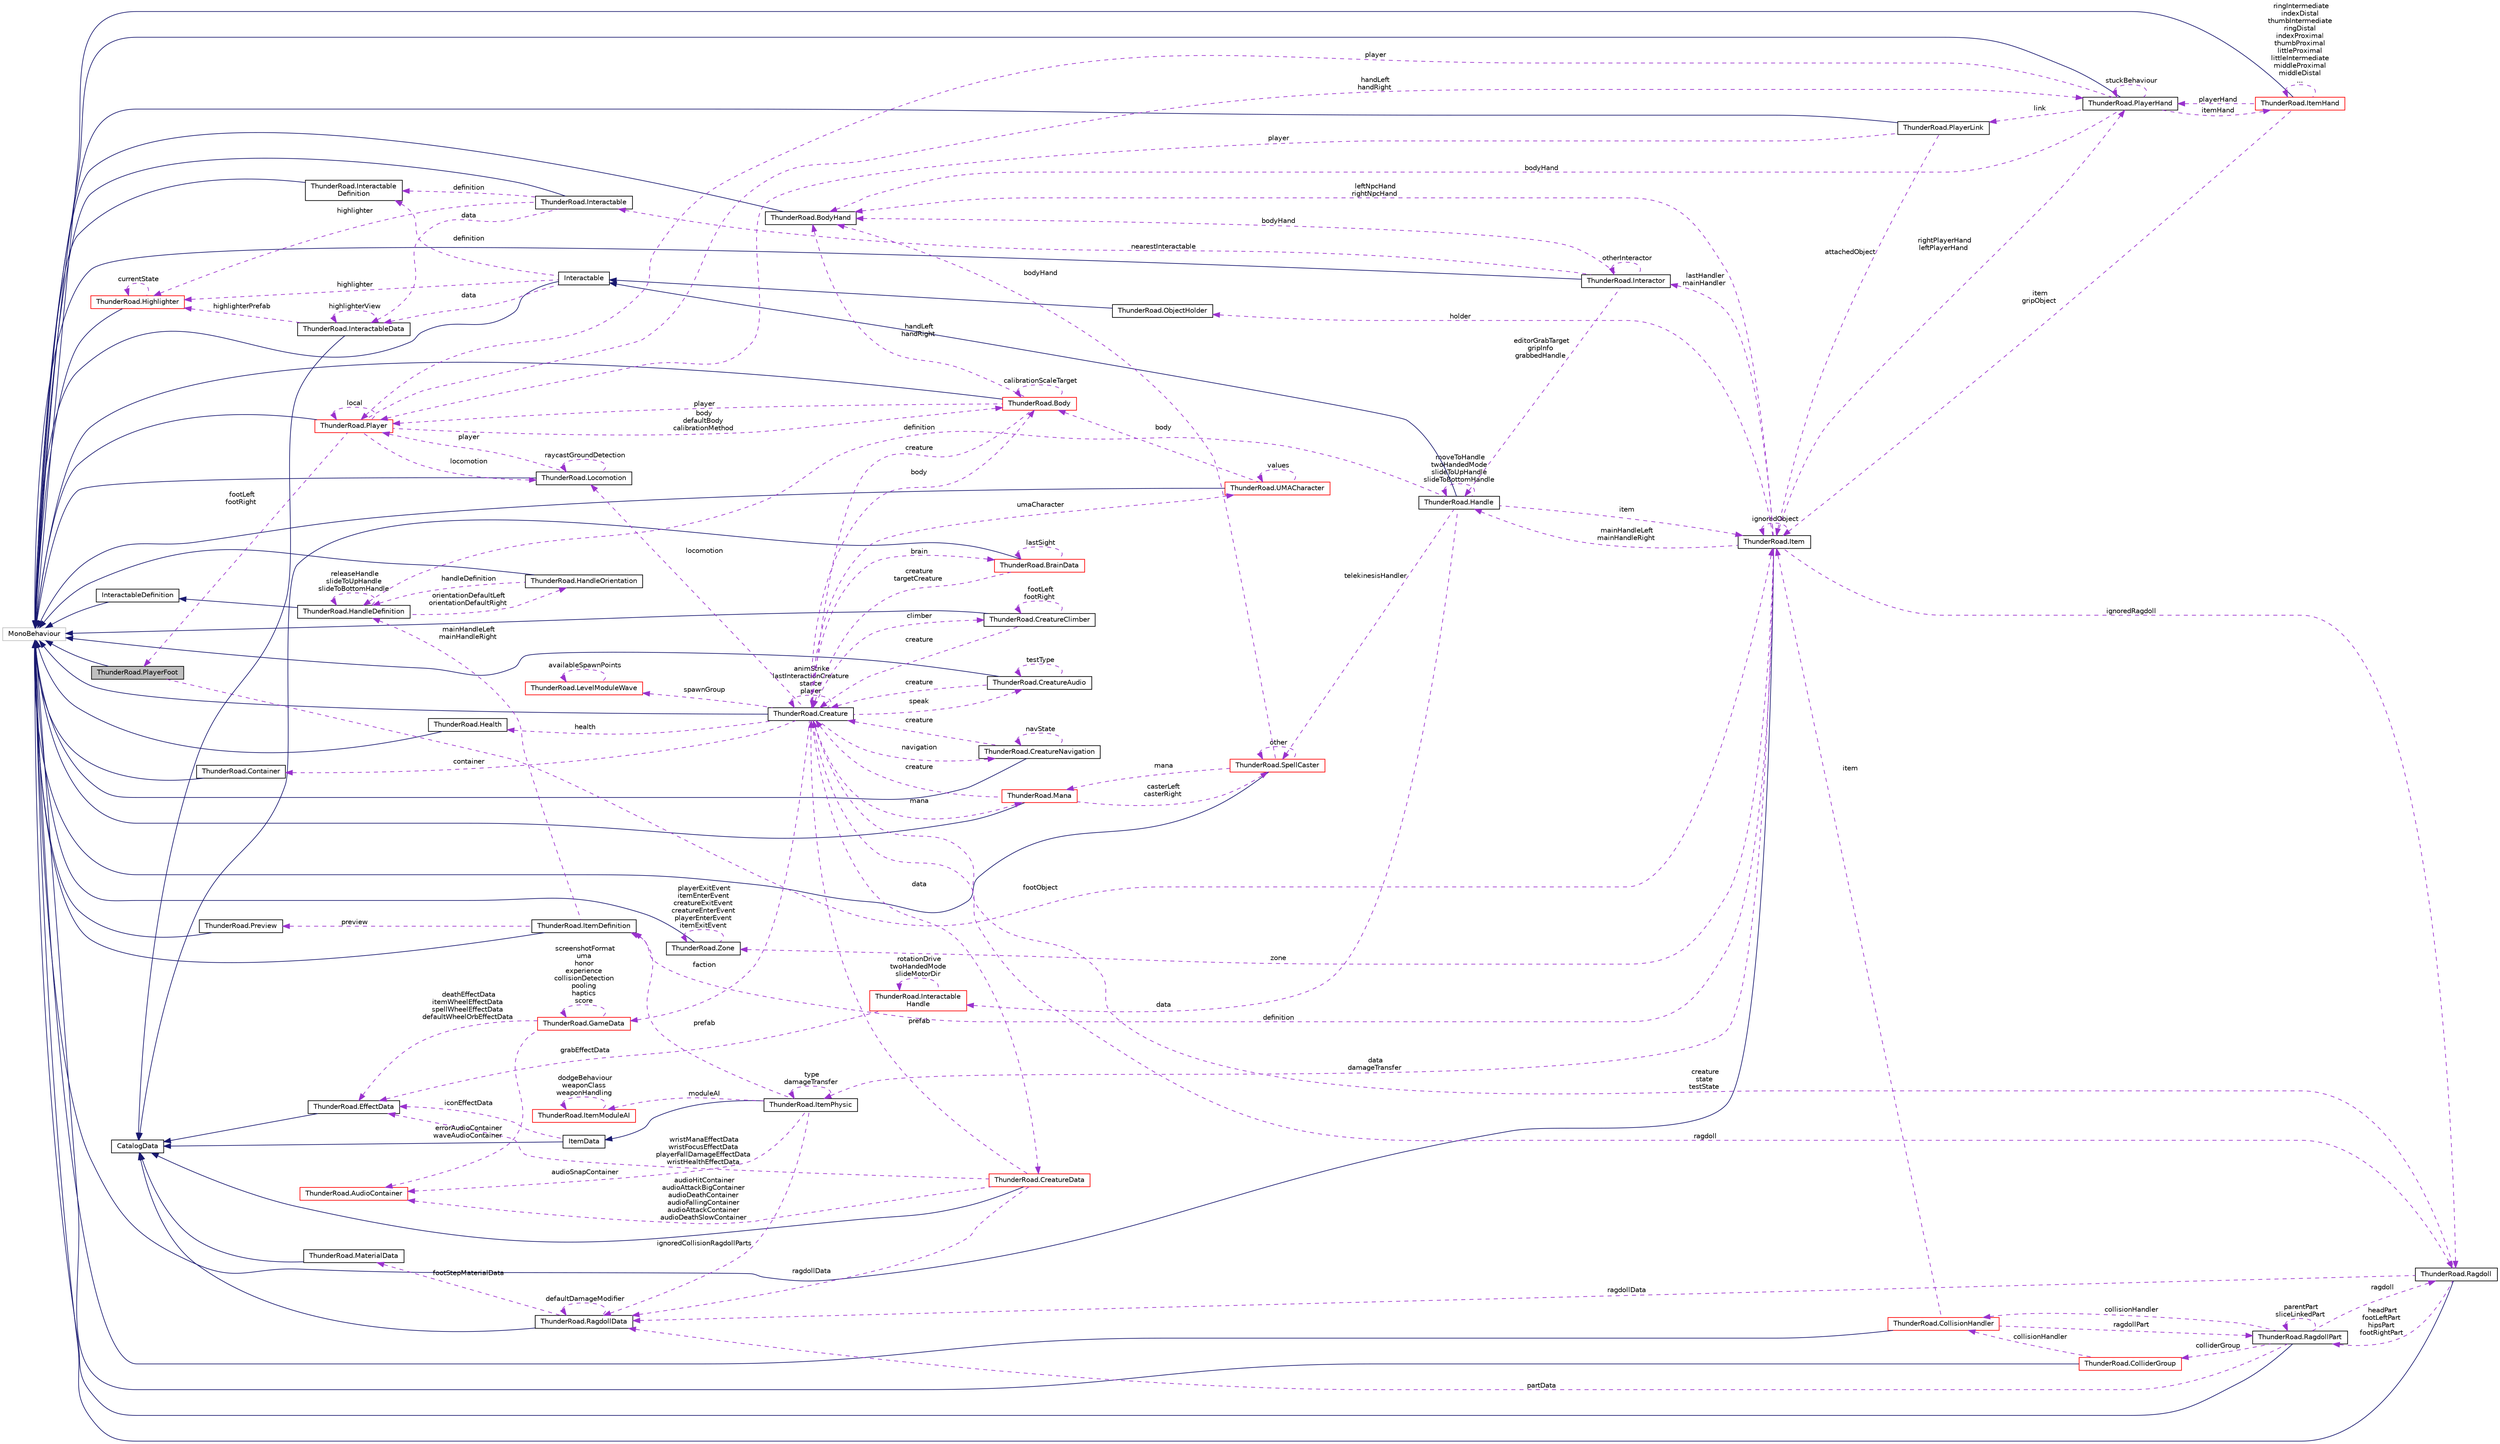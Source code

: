 digraph "ThunderRoad.PlayerFoot"
{
 // LATEX_PDF_SIZE
  edge [fontname="Helvetica",fontsize="10",labelfontname="Helvetica",labelfontsize="10"];
  node [fontname="Helvetica",fontsize="10",shape=record];
  rankdir="LR";
  Node1 [label="ThunderRoad.PlayerFoot",height=0.2,width=0.4,color="black", fillcolor="grey75", style="filled", fontcolor="black",tooltip="Class PlayerFoot. Implements the UnityEngine.MonoBehaviour"];
  Node2 -> Node1 [dir="back",color="midnightblue",fontsize="10",style="solid",fontname="Helvetica"];
  Node2 [label="MonoBehaviour",height=0.2,width=0.4,color="grey75", fillcolor="white", style="filled",tooltip=" "];
  Node3 -> Node1 [dir="back",color="darkorchid3",fontsize="10",style="dashed",label=" footObject" ,fontname="Helvetica"];
  Node3 [label="ThunderRoad.Item",height=0.2,width=0.4,color="black", fillcolor="white", style="filled",URL="$class_thunder_road_1_1_item.html",tooltip="Class Item. Implements the UnityEngine.MonoBehaviour"];
  Node2 -> Node3 [dir="back",color="midnightblue",fontsize="10",style="solid",fontname="Helvetica"];
  Node4 -> Node3 [dir="back",color="darkorchid3",fontsize="10",style="dashed",label=" lastHandler\nmainHandler" ,fontname="Helvetica"];
  Node4 [label="ThunderRoad.Interactor",height=0.2,width=0.4,color="black", fillcolor="white", style="filled",URL="$class_thunder_road_1_1_interactor.html",tooltip="Class Interactor. Implements the UnityEngine.MonoBehaviour"];
  Node2 -> Node4 [dir="back",color="midnightblue",fontsize="10",style="solid",fontname="Helvetica"];
  Node4 -> Node4 [dir="back",color="darkorchid3",fontsize="10",style="dashed",label=" otherInteractor" ,fontname="Helvetica"];
  Node5 -> Node4 [dir="back",color="darkorchid3",fontsize="10",style="dashed",label=" editorGrabTarget\ngripInfo\ngrabbedHandle" ,fontname="Helvetica"];
  Node5 [label="ThunderRoad.Handle",height=0.2,width=0.4,color="black", fillcolor="white", style="filled",URL="$class_thunder_road_1_1_handle.html",tooltip="Class Handle. Implements the ThunderRoad.Interactable"];
  Node6 -> Node5 [dir="back",color="midnightblue",fontsize="10",style="solid",fontname="Helvetica"];
  Node6 [label="Interactable",height=0.2,width=0.4,color="black", fillcolor="white", style="filled",URL="$class_thunder_road_1_1_interactable.html",tooltip="Class Interactable. Implements the UnityEngine.MonoBehaviour"];
  Node2 -> Node6 [dir="back",color="midnightblue",fontsize="10",style="solid",fontname="Helvetica"];
  Node7 -> Node6 [dir="back",color="darkorchid3",fontsize="10",style="dashed",label=" highlighter" ,fontname="Helvetica"];
  Node7 [label="ThunderRoad.Highlighter",height=0.2,width=0.4,color="red", fillcolor="white", style="filled",URL="$class_thunder_road_1_1_highlighter.html",tooltip="Class Highlighter. Implements the UnityEngine.MonoBehaviour"];
  Node2 -> Node7 [dir="back",color="midnightblue",fontsize="10",style="solid",fontname="Helvetica"];
  Node7 -> Node7 [dir="back",color="darkorchid3",fontsize="10",style="dashed",label=" currentState" ,fontname="Helvetica"];
  Node10 -> Node6 [dir="back",color="darkorchid3",fontsize="10",style="dashed",label=" data" ,fontname="Helvetica"];
  Node10 [label="ThunderRoad.InteractableData",height=0.2,width=0.4,color="black", fillcolor="white", style="filled",URL="$class_thunder_road_1_1_interactable_data.html",tooltip="Class InteractableData. Implements the ThunderRoad.CatalogData"];
  Node11 -> Node10 [dir="back",color="midnightblue",fontsize="10",style="solid",fontname="Helvetica"];
  Node11 [label="CatalogData",height=0.2,width=0.4,color="black", fillcolor="white", style="filled",URL="$class_thunder_road_1_1_catalog_data.html",tooltip="Class CatalogData."];
  Node7 -> Node10 [dir="back",color="darkorchid3",fontsize="10",style="dashed",label=" highlighterPrefab" ,fontname="Helvetica"];
  Node10 -> Node10 [dir="back",color="darkorchid3",fontsize="10",style="dashed",label=" highlighterView" ,fontname="Helvetica"];
  Node12 -> Node6 [dir="back",color="darkorchid3",fontsize="10",style="dashed",label=" definition" ,fontname="Helvetica"];
  Node12 [label="ThunderRoad.Interactable\lDefinition",height=0.2,width=0.4,color="black", fillcolor="white", style="filled",URL="$class_thunder_road_1_1_interactable_definition.html",tooltip="Class InteractableDefinition. Implements the UnityEngine.MonoBehaviour"];
  Node2 -> Node12 [dir="back",color="midnightblue",fontsize="10",style="solid",fontname="Helvetica"];
  Node13 -> Node5 [dir="back",color="darkorchid3",fontsize="10",style="dashed",label=" definition" ,fontname="Helvetica"];
  Node13 [label="ThunderRoad.HandleDefinition",height=0.2,width=0.4,color="black", fillcolor="white", style="filled",URL="$class_thunder_road_1_1_handle_definition.html",tooltip="Class HandleDefinition. Implements the ThunderRoad.InteractableDefinition"];
  Node14 -> Node13 [dir="back",color="midnightblue",fontsize="10",style="solid",fontname="Helvetica"];
  Node14 [label="InteractableDefinition",height=0.2,width=0.4,color="black", fillcolor="white", style="filled",URL="$class_thunder_road_1_1_interactable_definition.html",tooltip="Class InteractableDefinition. Implements the UnityEngine.MonoBehaviour"];
  Node2 -> Node14 [dir="back",color="midnightblue",fontsize="10",style="solid",fontname="Helvetica"];
  Node15 -> Node13 [dir="back",color="darkorchid3",fontsize="10",style="dashed",label=" orientationDefaultLeft\norientationDefaultRight" ,fontname="Helvetica"];
  Node15 [label="ThunderRoad.HandleOrientation",height=0.2,width=0.4,color="black", fillcolor="white", style="filled",URL="$class_thunder_road_1_1_handle_orientation.html",tooltip="Class HandleOrientation. Implements the UnityEngine.MonoBehaviour"];
  Node2 -> Node15 [dir="back",color="midnightblue",fontsize="10",style="solid",fontname="Helvetica"];
  Node13 -> Node15 [dir="back",color="darkorchid3",fontsize="10",style="dashed",label=" handleDefinition" ,fontname="Helvetica"];
  Node13 -> Node13 [dir="back",color="darkorchid3",fontsize="10",style="dashed",label=" releaseHandle\nslideToUpHandle\nslideToBottomHandle" ,fontname="Helvetica"];
  Node16 -> Node5 [dir="back",color="darkorchid3",fontsize="10",style="dashed",label=" data" ,fontname="Helvetica"];
  Node16 [label="ThunderRoad.Interactable\lHandle",height=0.2,width=0.4,color="red", fillcolor="white", style="filled",URL="$class_thunder_road_1_1_interactable_handle.html",tooltip="Class InteractableHandle. Implements the ThunderRoad.InteractableData"];
  Node18 -> Node16 [dir="back",color="darkorchid3",fontsize="10",style="dashed",label=" grabEffectData" ,fontname="Helvetica"];
  Node18 [label="ThunderRoad.EffectData",height=0.2,width=0.4,color="black", fillcolor="white", style="filled",URL="$class_thunder_road_1_1_effect_data.html",tooltip="Class EffectData. Implements the ThunderRoad.CatalogData"];
  Node11 -> Node18 [dir="back",color="midnightblue",fontsize="10",style="solid",fontname="Helvetica"];
  Node16 -> Node16 [dir="back",color="darkorchid3",fontsize="10",style="dashed",label=" rotationDrive\ntwoHandedMode\nslideMotorDir" ,fontname="Helvetica"];
  Node20 -> Node5 [dir="back",color="darkorchid3",fontsize="10",style="dashed",label=" telekinesisHandler" ,fontname="Helvetica"];
  Node20 [label="ThunderRoad.SpellCaster",height=0.2,width=0.4,color="red", fillcolor="white", style="filled",URL="$class_thunder_road_1_1_spell_caster.html",tooltip="Class SpellCaster. Implements the UnityEngine.MonoBehaviour"];
  Node2 -> Node20 [dir="back",color="midnightblue",fontsize="10",style="solid",fontname="Helvetica"];
  Node20 -> Node20 [dir="back",color="darkorchid3",fontsize="10",style="dashed",label=" other" ,fontname="Helvetica"];
  Node27 -> Node20 [dir="back",color="darkorchid3",fontsize="10",style="dashed",label=" mana" ,fontname="Helvetica"];
  Node27 [label="ThunderRoad.Mana",height=0.2,width=0.4,color="red", fillcolor="white", style="filled",URL="$class_thunder_road_1_1_mana.html",tooltip="Class Mana. Implements the UnityEngine.MonoBehaviour"];
  Node2 -> Node27 [dir="back",color="midnightblue",fontsize="10",style="solid",fontname="Helvetica"];
  Node20 -> Node27 [dir="back",color="darkorchid3",fontsize="10",style="dashed",label=" casterLeft\ncasterRight" ,fontname="Helvetica"];
  Node29 -> Node27 [dir="back",color="darkorchid3",fontsize="10",style="dashed",label=" creature" ,fontname="Helvetica"];
  Node29 [label="ThunderRoad.Creature",height=0.2,width=0.4,color="black", fillcolor="white", style="filled",URL="$class_thunder_road_1_1_creature.html",tooltip="Class Creature. Implements the UnityEngine.MonoBehaviour"];
  Node2 -> Node29 [dir="back",color="midnightblue",fontsize="10",style="solid",fontname="Helvetica"];
  Node30 -> Node29 [dir="back",color="darkorchid3",fontsize="10",style="dashed",label=" climber" ,fontname="Helvetica"];
  Node30 [label="ThunderRoad.CreatureClimber",height=0.2,width=0.4,color="black", fillcolor="white", style="filled",URL="$class_thunder_road_1_1_creature_climber.html",tooltip="Class CreatureClimber. Implements the UnityEngine.MonoBehaviour"];
  Node2 -> Node30 [dir="back",color="midnightblue",fontsize="10",style="solid",fontname="Helvetica"];
  Node30 -> Node30 [dir="back",color="darkorchid3",fontsize="10",style="dashed",label=" footLeft\nfootRight" ,fontname="Helvetica"];
  Node29 -> Node30 [dir="back",color="darkorchid3",fontsize="10",style="dashed",label=" creature" ,fontname="Helvetica"];
  Node31 -> Node29 [dir="back",color="darkorchid3",fontsize="10",style="dashed",label=" health" ,fontname="Helvetica"];
  Node31 [label="ThunderRoad.Health",height=0.2,width=0.4,color="black", fillcolor="white", style="filled",URL="$class_thunder_road_1_1_health.html",tooltip="Class Health. Implements the UnityEngine.MonoBehaviour"];
  Node2 -> Node31 [dir="back",color="midnightblue",fontsize="10",style="solid",fontname="Helvetica"];
  Node32 -> Node29 [dir="back",color="darkorchid3",fontsize="10",style="dashed",label=" faction" ,fontname="Helvetica"];
  Node32 [label="ThunderRoad.GameData",height=0.2,width=0.4,color="red", fillcolor="white", style="filled",URL="$class_thunder_road_1_1_game_data.html",tooltip="Class GameData."];
  Node32 -> Node32 [dir="back",color="darkorchid3",fontsize="10",style="dashed",label=" screenshotFormat\numa\nhonor\nexperience\ncollisionDetection\npooling\nhaptics\nscore" ,fontname="Helvetica"];
  Node18 -> Node32 [dir="back",color="darkorchid3",fontsize="10",style="dashed",label=" deathEffectData\nitemWheelEffectData\nspellWheelEffectData\ndefaultWheelOrbEffectData" ,fontname="Helvetica"];
  Node25 -> Node32 [dir="back",color="darkorchid3",fontsize="10",style="dashed",label=" errorAudioContainer\nwaveAudioContainer" ,fontname="Helvetica"];
  Node25 [label="ThunderRoad.AudioContainer",height=0.2,width=0.4,color="red", fillcolor="white", style="filled",URL="$class_thunder_road_1_1_audio_container.html",tooltip="Class AudioContainer. Implements the UnityEngine.ScriptableObject"];
  Node33 -> Node29 [dir="back",color="darkorchid3",fontsize="10",style="dashed",label=" spawnGroup" ,fontname="Helvetica"];
  Node33 [label="ThunderRoad.LevelModuleWave",height=0.2,width=0.4,color="red", fillcolor="white", style="filled",URL="$class_thunder_road_1_1_level_module_wave.html",tooltip="Class LevelModuleWave. Implements the ThunderRoad.LevelModule"];
  Node33 -> Node33 [dir="back",color="darkorchid3",fontsize="10",style="dashed",label=" availableSpawnPoints" ,fontname="Helvetica"];
  Node36 -> Node29 [dir="back",color="darkorchid3",fontsize="10",style="dashed",label=" data" ,fontname="Helvetica"];
  Node36 [label="ThunderRoad.CreatureData",height=0.2,width=0.4,color="red", fillcolor="white", style="filled",URL="$class_thunder_road_1_1_creature_data.html",tooltip="Class CreatureData. Implements the ThunderRoad.CatalogData"];
  Node11 -> Node36 [dir="back",color="midnightblue",fontsize="10",style="solid",fontname="Helvetica"];
  Node37 -> Node36 [dir="back",color="darkorchid3",fontsize="10",style="dashed",label=" ragdollData" ,fontname="Helvetica"];
  Node37 [label="ThunderRoad.RagdollData",height=0.2,width=0.4,color="black", fillcolor="white", style="filled",URL="$class_thunder_road_1_1_ragdoll_data.html",tooltip="Class RagdollData. Implements the ThunderRoad.CatalogData"];
  Node11 -> Node37 [dir="back",color="midnightblue",fontsize="10",style="solid",fontname="Helvetica"];
  Node38 -> Node37 [dir="back",color="darkorchid3",fontsize="10",style="dashed",label=" footStepMaterialData" ,fontname="Helvetica"];
  Node38 [label="ThunderRoad.MaterialData",height=0.2,width=0.4,color="black", fillcolor="white", style="filled",URL="$class_thunder_road_1_1_material_data.html",tooltip="Class MaterialData. Implements the ThunderRoad.CatalogData"];
  Node11 -> Node38 [dir="back",color="midnightblue",fontsize="10",style="solid",fontname="Helvetica"];
  Node37 -> Node37 [dir="back",color="darkorchid3",fontsize="10",style="dashed",label=" defaultDamageModifier" ,fontname="Helvetica"];
  Node18 -> Node36 [dir="back",color="darkorchid3",fontsize="10",style="dashed",label=" wristManaEffectData\nwristFocusEffectData\nplayerFallDamageEffectData\nwristHealthEffectData" ,fontname="Helvetica"];
  Node25 -> Node36 [dir="back",color="darkorchid3",fontsize="10",style="dashed",label=" audioHitContainer\naudioAttackBigContainer\naudioDeathContainer\naudioFallingContainer\naudioAttackContainer\naudioDeathSlowContainer" ,fontname="Helvetica"];
  Node29 -> Node36 [dir="back",color="darkorchid3",fontsize="10",style="dashed",label=" prefab" ,fontname="Helvetica"];
  Node41 -> Node29 [dir="back",color="darkorchid3",fontsize="10",style="dashed",label=" locomotion" ,fontname="Helvetica"];
  Node41 [label="ThunderRoad.Locomotion",height=0.2,width=0.4,color="black", fillcolor="white", style="filled",URL="$class_thunder_road_1_1_locomotion.html",tooltip="Class Locomotion. Implements the UnityEngine.MonoBehaviour"];
  Node2 -> Node41 [dir="back",color="midnightblue",fontsize="10",style="solid",fontname="Helvetica"];
  Node42 -> Node41 [dir="back",color="darkorchid3",fontsize="10",style="dashed",label=" player" ,fontname="Helvetica"];
  Node42 [label="ThunderRoad.Player",height=0.2,width=0.4,color="red", fillcolor="white", style="filled",URL="$class_thunder_road_1_1_player.html",tooltip="Class Player. Implements the UnityEngine.MonoBehaviour"];
  Node2 -> Node42 [dir="back",color="midnightblue",fontsize="10",style="solid",fontname="Helvetica"];
  Node1 -> Node42 [dir="back",color="darkorchid3",fontsize="10",style="dashed",label=" footLeft\nfootRight" ,fontname="Helvetica"];
  Node42 -> Node42 [dir="back",color="darkorchid3",fontsize="10",style="dashed",label=" local" ,fontname="Helvetica"];
  Node41 -> Node42 [dir="back",color="darkorchid3",fontsize="10",style="dashed",label=" locomotion" ,fontname="Helvetica"];
  Node45 -> Node42 [dir="back",color="darkorchid3",fontsize="10",style="dashed",label=" body\ndefaultBody\ncalibrationMethod" ,fontname="Helvetica"];
  Node45 [label="ThunderRoad.Body",height=0.2,width=0.4,color="red", fillcolor="white", style="filled",URL="$class_thunder_road_1_1_body.html",tooltip="Class Body. Implements the UnityEngine.MonoBehaviour"];
  Node2 -> Node45 [dir="back",color="midnightblue",fontsize="10",style="solid",fontname="Helvetica"];
  Node42 -> Node45 [dir="back",color="darkorchid3",fontsize="10",style="dashed",label=" player" ,fontname="Helvetica"];
  Node45 -> Node45 [dir="back",color="darkorchid3",fontsize="10",style="dashed",label=" calibrationScaleTarget" ,fontname="Helvetica"];
  Node29 -> Node45 [dir="back",color="darkorchid3",fontsize="10",style="dashed",label=" creature" ,fontname="Helvetica"];
  Node47 -> Node45 [dir="back",color="darkorchid3",fontsize="10",style="dashed",label=" handLeft\nhandRight" ,fontname="Helvetica"];
  Node47 [label="ThunderRoad.BodyHand",height=0.2,width=0.4,color="black", fillcolor="white", style="filled",URL="$class_thunder_road_1_1_body_hand.html",tooltip="Class BodyHand. Implements the UnityEngine.MonoBehaviour"];
  Node2 -> Node47 [dir="back",color="midnightblue",fontsize="10",style="solid",fontname="Helvetica"];
  Node50 -> Node42 [dir="back",color="darkorchid3",fontsize="10",style="dashed",label=" handLeft\nhandRight" ,fontname="Helvetica"];
  Node50 [label="ThunderRoad.PlayerHand",height=0.2,width=0.4,color="black", fillcolor="white", style="filled",URL="$class_thunder_road_1_1_player_hand.html",tooltip="Class PlayerHand. Implements the UnityEngine.MonoBehaviour"];
  Node2 -> Node50 [dir="back",color="midnightblue",fontsize="10",style="solid",fontname="Helvetica"];
  Node42 -> Node50 [dir="back",color="darkorchid3",fontsize="10",style="dashed",label=" player" ,fontname="Helvetica"];
  Node51 -> Node50 [dir="back",color="darkorchid3",fontsize="10",style="dashed",label=" link" ,fontname="Helvetica"];
  Node51 [label="ThunderRoad.PlayerLink",height=0.2,width=0.4,color="black", fillcolor="white", style="filled",URL="$class_thunder_road_1_1_player_link.html",tooltip="Class PlayerLink. Implements the UnityEngine.MonoBehaviour"];
  Node2 -> Node51 [dir="back",color="midnightblue",fontsize="10",style="solid",fontname="Helvetica"];
  Node42 -> Node51 [dir="back",color="darkorchid3",fontsize="10",style="dashed",label=" player" ,fontname="Helvetica"];
  Node3 -> Node51 [dir="back",color="darkorchid3",fontsize="10",style="dashed",label=" attachedObject" ,fontname="Helvetica"];
  Node52 -> Node50 [dir="back",color="darkorchid3",fontsize="10",style="dashed",label=" itemHand" ,fontname="Helvetica"];
  Node52 [label="ThunderRoad.ItemHand",height=0.2,width=0.4,color="red", fillcolor="white", style="filled",URL="$class_thunder_road_1_1_item_hand.html",tooltip="Class ItemHand. Implements the UnityEngine.MonoBehaviour"];
  Node2 -> Node52 [dir="back",color="midnightblue",fontsize="10",style="solid",fontname="Helvetica"];
  Node52 -> Node52 [dir="back",color="darkorchid3",fontsize="10",style="dashed",label=" ringIntermediate\nindexDistal\nthumbIntermediate\nringDistal\nindexProximal\nthumbProximal\nlittleProximal\nlittleIntermediate\nmiddleProximal\nmiddleDistal\n..." ,fontname="Helvetica"];
  Node3 -> Node52 [dir="back",color="darkorchid3",fontsize="10",style="dashed",label=" item\ngripObject" ,fontname="Helvetica"];
  Node50 -> Node52 [dir="back",color="darkorchid3",fontsize="10",style="dashed",label=" playerHand" ,fontname="Helvetica"];
  Node47 -> Node50 [dir="back",color="darkorchid3",fontsize="10",style="dashed",label=" bodyHand" ,fontname="Helvetica"];
  Node50 -> Node50 [dir="back",color="darkorchid3",fontsize="10",style="dashed",label=" stuckBehaviour" ,fontname="Helvetica"];
  Node41 -> Node41 [dir="back",color="darkorchid3",fontsize="10",style="dashed",label=" raycastGroundDetection" ,fontname="Helvetica"];
  Node57 -> Node29 [dir="back",color="darkorchid3",fontsize="10",style="dashed",label=" ragdoll" ,fontname="Helvetica"];
  Node57 [label="ThunderRoad.Ragdoll",height=0.2,width=0.4,color="black", fillcolor="white", style="filled",URL="$class_thunder_road_1_1_ragdoll.html",tooltip="Class Ragdoll. Implements the UnityEngine.MonoBehaviour"];
  Node2 -> Node57 [dir="back",color="midnightblue",fontsize="10",style="solid",fontname="Helvetica"];
  Node37 -> Node57 [dir="back",color="darkorchid3",fontsize="10",style="dashed",label=" ragdollData" ,fontname="Helvetica"];
  Node58 -> Node57 [dir="back",color="darkorchid3",fontsize="10",style="dashed",label=" headPart\nfootLeftPart\nhipsPart\nfootRightPart" ,fontname="Helvetica"];
  Node58 [label="ThunderRoad.RagdollPart",height=0.2,width=0.4,color="black", fillcolor="white", style="filled",URL="$class_thunder_road_1_1_ragdoll_part.html",tooltip="Class RagdollPart. Implements the UnityEngine.MonoBehaviour"];
  Node2 -> Node58 [dir="back",color="midnightblue",fontsize="10",style="solid",fontname="Helvetica"];
  Node59 -> Node58 [dir="back",color="darkorchid3",fontsize="10",style="dashed",label=" collisionHandler" ,fontname="Helvetica"];
  Node59 [label="ThunderRoad.CollisionHandler",height=0.2,width=0.4,color="red", fillcolor="white", style="filled",URL="$class_thunder_road_1_1_collision_handler.html",tooltip="Class CollisionHandler. Implements the UnityEngine.MonoBehaviour"];
  Node2 -> Node59 [dir="back",color="midnightblue",fontsize="10",style="solid",fontname="Helvetica"];
  Node58 -> Node59 [dir="back",color="darkorchid3",fontsize="10",style="dashed",label=" ragdollPart" ,fontname="Helvetica"];
  Node3 -> Node59 [dir="back",color="darkorchid3",fontsize="10",style="dashed",label=" item" ,fontname="Helvetica"];
  Node37 -> Node58 [dir="back",color="darkorchid3",fontsize="10",style="dashed",label=" partData" ,fontname="Helvetica"];
  Node58 -> Node58 [dir="back",color="darkorchid3",fontsize="10",style="dashed",label=" parentPart\nsliceLinkedPart" ,fontname="Helvetica"];
  Node57 -> Node58 [dir="back",color="darkorchid3",fontsize="10",style="dashed",label=" ragdoll" ,fontname="Helvetica"];
  Node61 -> Node58 [dir="back",color="darkorchid3",fontsize="10",style="dashed",label=" colliderGroup" ,fontname="Helvetica"];
  Node61 [label="ThunderRoad.ColliderGroup",height=0.2,width=0.4,color="red", fillcolor="white", style="filled",URL="$class_thunder_road_1_1_collider_group.html",tooltip="Class ColliderGroup. Implements the UnityEngine.MonoBehaviour"];
  Node2 -> Node61 [dir="back",color="midnightblue",fontsize="10",style="solid",fontname="Helvetica"];
  Node59 -> Node61 [dir="back",color="darkorchid3",fontsize="10",style="dashed",label=" collisionHandler" ,fontname="Helvetica"];
  Node29 -> Node57 [dir="back",color="darkorchid3",fontsize="10",style="dashed",label=" creature\nstate\ntestState" ,fontname="Helvetica"];
  Node45 -> Node29 [dir="back",color="darkorchid3",fontsize="10",style="dashed",label=" body" ,fontname="Helvetica"];
  Node72 -> Node29 [dir="back",color="darkorchid3",fontsize="10",style="dashed",label=" speak" ,fontname="Helvetica"];
  Node72 [label="ThunderRoad.CreatureAudio",height=0.2,width=0.4,color="black", fillcolor="white", style="filled",URL="$class_thunder_road_1_1_creature_audio.html",tooltip="Class CreatureAudio. Implements the UnityEngine.MonoBehaviour"];
  Node2 -> Node72 [dir="back",color="midnightblue",fontsize="10",style="solid",fontname="Helvetica"];
  Node72 -> Node72 [dir="back",color="darkorchid3",fontsize="10",style="dashed",label=" testType" ,fontname="Helvetica"];
  Node29 -> Node72 [dir="back",color="darkorchid3",fontsize="10",style="dashed",label=" creature" ,fontname="Helvetica"];
  Node29 -> Node29 [dir="back",color="darkorchid3",fontsize="10",style="dashed",label=" animStrike\nlastInteractionCreature\nstance\nplayer" ,fontname="Helvetica"];
  Node27 -> Node29 [dir="back",color="darkorchid3",fontsize="10",style="dashed",label=" mana" ,fontname="Helvetica"];
  Node73 -> Node29 [dir="back",color="darkorchid3",fontsize="10",style="dashed",label=" umaCharacter" ,fontname="Helvetica"];
  Node73 [label="ThunderRoad.UMACharacter",height=0.2,width=0.4,color="red", fillcolor="white", style="filled",URL="$class_thunder_road_1_1_u_m_a_character.html",tooltip="Class UMACharacter. Implements the UnityEngine.MonoBehaviour"];
  Node2 -> Node73 [dir="back",color="midnightblue",fontsize="10",style="solid",fontname="Helvetica"];
  Node45 -> Node73 [dir="back",color="darkorchid3",fontsize="10",style="dashed",label=" body" ,fontname="Helvetica"];
  Node73 -> Node73 [dir="back",color="darkorchid3",fontsize="10",style="dashed",label=" values" ,fontname="Helvetica"];
  Node74 -> Node29 [dir="back",color="darkorchid3",fontsize="10",style="dashed",label=" container" ,fontname="Helvetica"];
  Node74 [label="ThunderRoad.Container",height=0.2,width=0.4,color="black", fillcolor="white", style="filled",URL="$class_thunder_road_1_1_container.html",tooltip="Class Container. Implements the UnityEngine.MonoBehaviour"];
  Node2 -> Node74 [dir="back",color="midnightblue",fontsize="10",style="solid",fontname="Helvetica"];
  Node75 -> Node29 [dir="back",color="darkorchid3",fontsize="10",style="dashed",label=" brain" ,fontname="Helvetica"];
  Node75 [label="ThunderRoad.BrainData",height=0.2,width=0.4,color="red", fillcolor="white", style="filled",URL="$class_thunder_road_1_1_brain_data.html",tooltip="Class BrainData. Implements the ThunderRoad.CatalogData"];
  Node11 -> Node75 [dir="back",color="midnightblue",fontsize="10",style="solid",fontname="Helvetica"];
  Node29 -> Node75 [dir="back",color="darkorchid3",fontsize="10",style="dashed",label=" creature\ntargetCreature" ,fontname="Helvetica"];
  Node75 -> Node75 [dir="back",color="darkorchid3",fontsize="10",style="dashed",label=" lastSight" ,fontname="Helvetica"];
  Node83 -> Node29 [dir="back",color="darkorchid3",fontsize="10",style="dashed",label=" navigation" ,fontname="Helvetica"];
  Node83 [label="ThunderRoad.CreatureNavigation",height=0.2,width=0.4,color="black", fillcolor="white", style="filled",URL="$class_thunder_road_1_1_creature_navigation.html",tooltip="Class CreatureNavigation. Implements the UnityEngine.MonoBehaviour"];
  Node2 -> Node83 [dir="back",color="midnightblue",fontsize="10",style="solid",fontname="Helvetica"];
  Node29 -> Node83 [dir="back",color="darkorchid3",fontsize="10",style="dashed",label=" creature" ,fontname="Helvetica"];
  Node83 -> Node83 [dir="back",color="darkorchid3",fontsize="10",style="dashed",label=" navState" ,fontname="Helvetica"];
  Node47 -> Node20 [dir="back",color="darkorchid3",fontsize="10",style="dashed",label=" bodyHand" ,fontname="Helvetica"];
  Node5 -> Node5 [dir="back",color="darkorchid3",fontsize="10",style="dashed",label=" moveToHandle\ntwoHandedMode\nslideToUpHandle\nslideToBottomHandle" ,fontname="Helvetica"];
  Node3 -> Node5 [dir="back",color="darkorchid3",fontsize="10",style="dashed",label=" item" ,fontname="Helvetica"];
  Node85 -> Node4 [dir="back",color="darkorchid3",fontsize="10",style="dashed",label=" nearestInteractable" ,fontname="Helvetica"];
  Node85 [label="ThunderRoad.Interactable",height=0.2,width=0.4,color="black", fillcolor="white", style="filled",URL="$class_thunder_road_1_1_interactable.html",tooltip="Class Interactable. Implements the UnityEngine.MonoBehaviour"];
  Node2 -> Node85 [dir="back",color="midnightblue",fontsize="10",style="solid",fontname="Helvetica"];
  Node7 -> Node85 [dir="back",color="darkorchid3",fontsize="10",style="dashed",label=" highlighter" ,fontname="Helvetica"];
  Node10 -> Node85 [dir="back",color="darkorchid3",fontsize="10",style="dashed",label=" data" ,fontname="Helvetica"];
  Node12 -> Node85 [dir="back",color="darkorchid3",fontsize="10",style="dashed",label=" definition" ,fontname="Helvetica"];
  Node47 -> Node4 [dir="back",color="darkorchid3",fontsize="10",style="dashed",label=" bodyHand" ,fontname="Helvetica"];
  Node86 -> Node3 [dir="back",color="darkorchid3",fontsize="10",style="dashed",label=" definition" ,fontname="Helvetica"];
  Node86 [label="ThunderRoad.ItemDefinition",height=0.2,width=0.4,color="black", fillcolor="white", style="filled",URL="$class_thunder_road_1_1_item_definition.html",tooltip="Class ItemDefinition. Implements the UnityEngine.MonoBehaviour"];
  Node2 -> Node86 [dir="back",color="midnightblue",fontsize="10",style="solid",fontname="Helvetica"];
  Node13 -> Node86 [dir="back",color="darkorchid3",fontsize="10",style="dashed",label=" mainHandleLeft\nmainHandleRight" ,fontname="Helvetica"];
  Node87 -> Node86 [dir="back",color="darkorchid3",fontsize="10",style="dashed",label=" preview" ,fontname="Helvetica"];
  Node87 [label="ThunderRoad.Preview",height=0.2,width=0.4,color="black", fillcolor="white", style="filled",URL="$class_thunder_road_1_1_preview.html",tooltip="Class Preview. Implements the UnityEngine.MonoBehaviour"];
  Node2 -> Node87 [dir="back",color="midnightblue",fontsize="10",style="solid",fontname="Helvetica"];
  Node57 -> Node3 [dir="back",color="darkorchid3",fontsize="10",style="dashed",label=" ignoredRagdoll" ,fontname="Helvetica"];
  Node88 -> Node3 [dir="back",color="darkorchid3",fontsize="10",style="dashed",label=" data\ndamageTransfer" ,fontname="Helvetica"];
  Node88 [label="ThunderRoad.ItemPhysic",height=0.2,width=0.4,color="black", fillcolor="white", style="filled",URL="$class_thunder_road_1_1_item_physic.html",tooltip="Class ItemPhysic. Implements the ThunderRoad.ItemData"];
  Node89 -> Node88 [dir="back",color="midnightblue",fontsize="10",style="solid",fontname="Helvetica"];
  Node89 [label="ItemData",height=0.2,width=0.4,color="black", fillcolor="white", style="filled",URL="$class_thunder_road_1_1_item_data.html",tooltip="Class ItemData. Implements the ThunderRoad.CatalogData"];
  Node11 -> Node89 [dir="back",color="midnightblue",fontsize="10",style="solid",fontname="Helvetica"];
  Node18 -> Node89 [dir="back",color="darkorchid3",fontsize="10",style="dashed",label=" iconEffectData" ,fontname="Helvetica"];
  Node37 -> Node88 [dir="back",color="darkorchid3",fontsize="10",style="dashed",label=" ignoredCollisionRagdollParts" ,fontname="Helvetica"];
  Node86 -> Node88 [dir="back",color="darkorchid3",fontsize="10",style="dashed",label=" prefab" ,fontname="Helvetica"];
  Node25 -> Node88 [dir="back",color="darkorchid3",fontsize="10",style="dashed",label=" audioSnapContainer" ,fontname="Helvetica"];
  Node88 -> Node88 [dir="back",color="darkorchid3",fontsize="10",style="dashed",label=" type\ndamageTransfer" ,fontname="Helvetica"];
  Node90 -> Node88 [dir="back",color="darkorchid3",fontsize="10",style="dashed",label=" moduleAI" ,fontname="Helvetica"];
  Node90 [label="ThunderRoad.ItemModuleAI",height=0.2,width=0.4,color="red", fillcolor="white", style="filled",URL="$class_thunder_road_1_1_item_module_a_i.html",tooltip="Class ItemModuleAI. Implements the ThunderRoad.ItemModule"];
  Node90 -> Node90 [dir="back",color="darkorchid3",fontsize="10",style="dashed",label=" dodgeBehaviour\nweaponClass\nweaponHandling" ,fontname="Helvetica"];
  Node91 -> Node3 [dir="back",color="darkorchid3",fontsize="10",style="dashed",label=" holder" ,fontname="Helvetica"];
  Node91 [label="ThunderRoad.ObjectHolder",height=0.2,width=0.4,color="black", fillcolor="white", style="filled",URL="$class_thunder_road_1_1_object_holder.html",tooltip="Class ObjectHolder. Implements the ThunderRoad.Interactable"];
  Node6 -> Node91 [dir="back",color="midnightblue",fontsize="10",style="solid",fontname="Helvetica"];
  Node5 -> Node3 [dir="back",color="darkorchid3",fontsize="10",style="dashed",label=" mainHandleLeft\nmainHandleRight" ,fontname="Helvetica"];
  Node3 -> Node3 [dir="back",color="darkorchid3",fontsize="10",style="dashed",label=" ignoredObject" ,fontname="Helvetica"];
  Node92 -> Node3 [dir="back",color="darkorchid3",fontsize="10",style="dashed",label=" zone" ,fontname="Helvetica"];
  Node92 [label="ThunderRoad.Zone",height=0.2,width=0.4,color="black", fillcolor="white", style="filled",URL="$class_thunder_road_1_1_zone.html",tooltip="Class Zone. Implements the UnityEngine.MonoBehaviour"];
  Node2 -> Node92 [dir="back",color="midnightblue",fontsize="10",style="solid",fontname="Helvetica"];
  Node92 -> Node92 [dir="back",color="darkorchid3",fontsize="10",style="dashed",label=" playerExitEvent\nitemEnterEvent\ncreatureExitEvent\ncreatureEnterEvent\nplayerEnterEvent\nitemExitEvent" ,fontname="Helvetica"];
  Node47 -> Node3 [dir="back",color="darkorchid3",fontsize="10",style="dashed",label=" leftNpcHand\nrightNpcHand" ,fontname="Helvetica"];
  Node50 -> Node3 [dir="back",color="darkorchid3",fontsize="10",style="dashed",label=" rightPlayerHand\nleftPlayerHand" ,fontname="Helvetica"];
}
